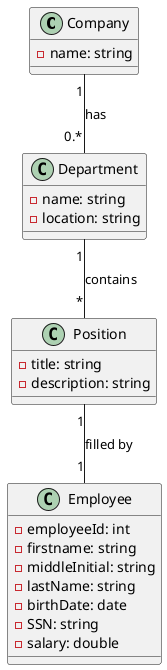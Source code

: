 @startuml

Class Company{
    -name: string
}

Class Department {
    -name: string
    -location: string
}

Class Position {
    -title: string
    -description: string
}

Class Employee {
    -employeeId: int
    -firstname: string
    -middleInitial: string
    -lastName: string
    -birthDate: date
    -SSN: string
    -salary: double
}

Company "1" -- "0.*" Department : has
Department "1" -- "*" Position : contains
Position "1" -- "1" Employee : filled by


@enduml
